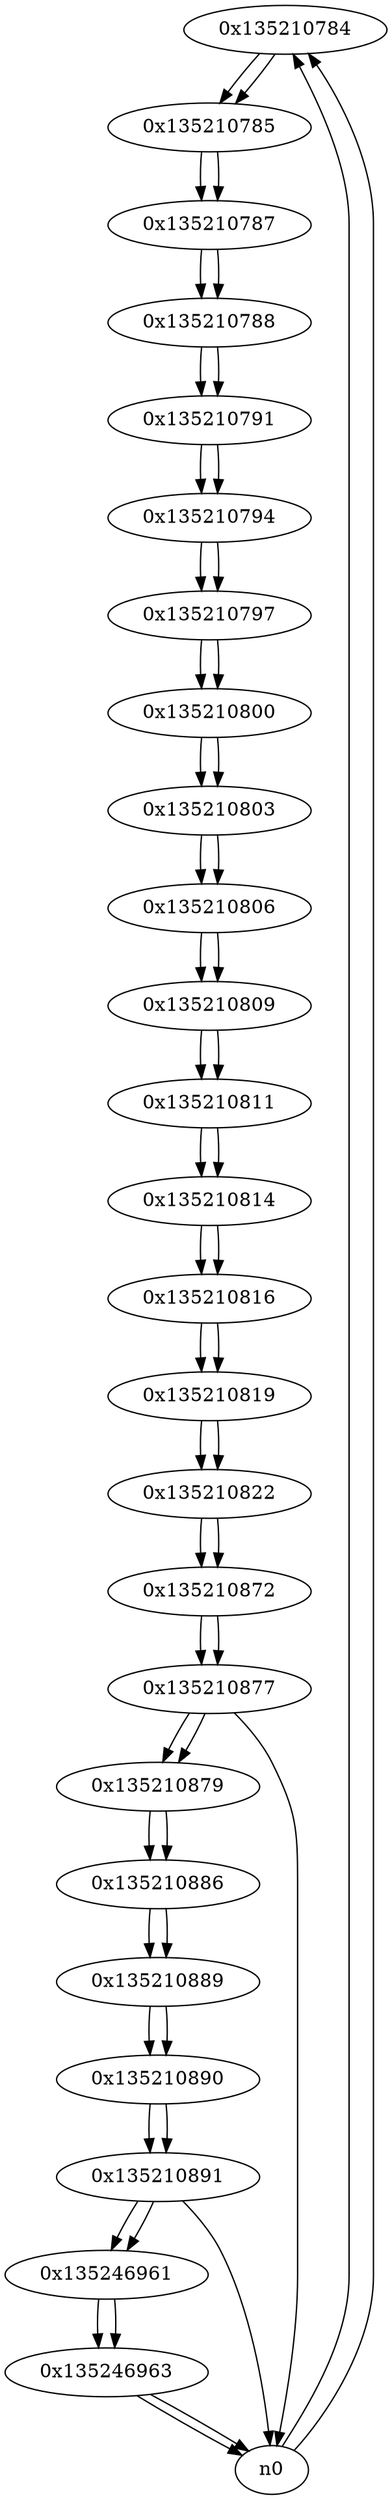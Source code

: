digraph G{
/* nodes */
  n1 [label="0x135210784"]
  n2 [label="0x135210785"]
  n3 [label="0x135210787"]
  n4 [label="0x135210788"]
  n5 [label="0x135210791"]
  n6 [label="0x135210794"]
  n7 [label="0x135210797"]
  n8 [label="0x135210800"]
  n9 [label="0x135210803"]
  n10 [label="0x135210806"]
  n11 [label="0x135210809"]
  n12 [label="0x135210811"]
  n13 [label="0x135210814"]
  n14 [label="0x135210816"]
  n15 [label="0x135210819"]
  n16 [label="0x135210822"]
  n17 [label="0x135210872"]
  n18 [label="0x135210877"]
  n19 [label="0x135210879"]
  n20 [label="0x135210886"]
  n21 [label="0x135210889"]
  n22 [label="0x135210890"]
  n23 [label="0x135210891"]
  n24 [label="0x135246961"]
  n25 [label="0x135246963"]
/* edges */
n1 -> n2;
n0 -> n1;
n0 -> n1;
n2 -> n3;
n1 -> n2;
n3 -> n4;
n2 -> n3;
n4 -> n5;
n3 -> n4;
n5 -> n6;
n4 -> n5;
n6 -> n7;
n5 -> n6;
n7 -> n8;
n6 -> n7;
n8 -> n9;
n7 -> n8;
n9 -> n10;
n8 -> n9;
n10 -> n11;
n9 -> n10;
n11 -> n12;
n10 -> n11;
n12 -> n13;
n11 -> n12;
n13 -> n14;
n12 -> n13;
n14 -> n15;
n13 -> n14;
n15 -> n16;
n14 -> n15;
n16 -> n17;
n15 -> n16;
n17 -> n18;
n16 -> n17;
n18 -> n19;
n18 -> n0;
n17 -> n18;
n19 -> n20;
n18 -> n19;
n20 -> n21;
n19 -> n20;
n21 -> n22;
n20 -> n21;
n22 -> n23;
n21 -> n22;
n23 -> n24;
n23 -> n0;
n22 -> n23;
n24 -> n25;
n23 -> n24;
n25 -> n0;
n25 -> n0;
n24 -> n25;
}
